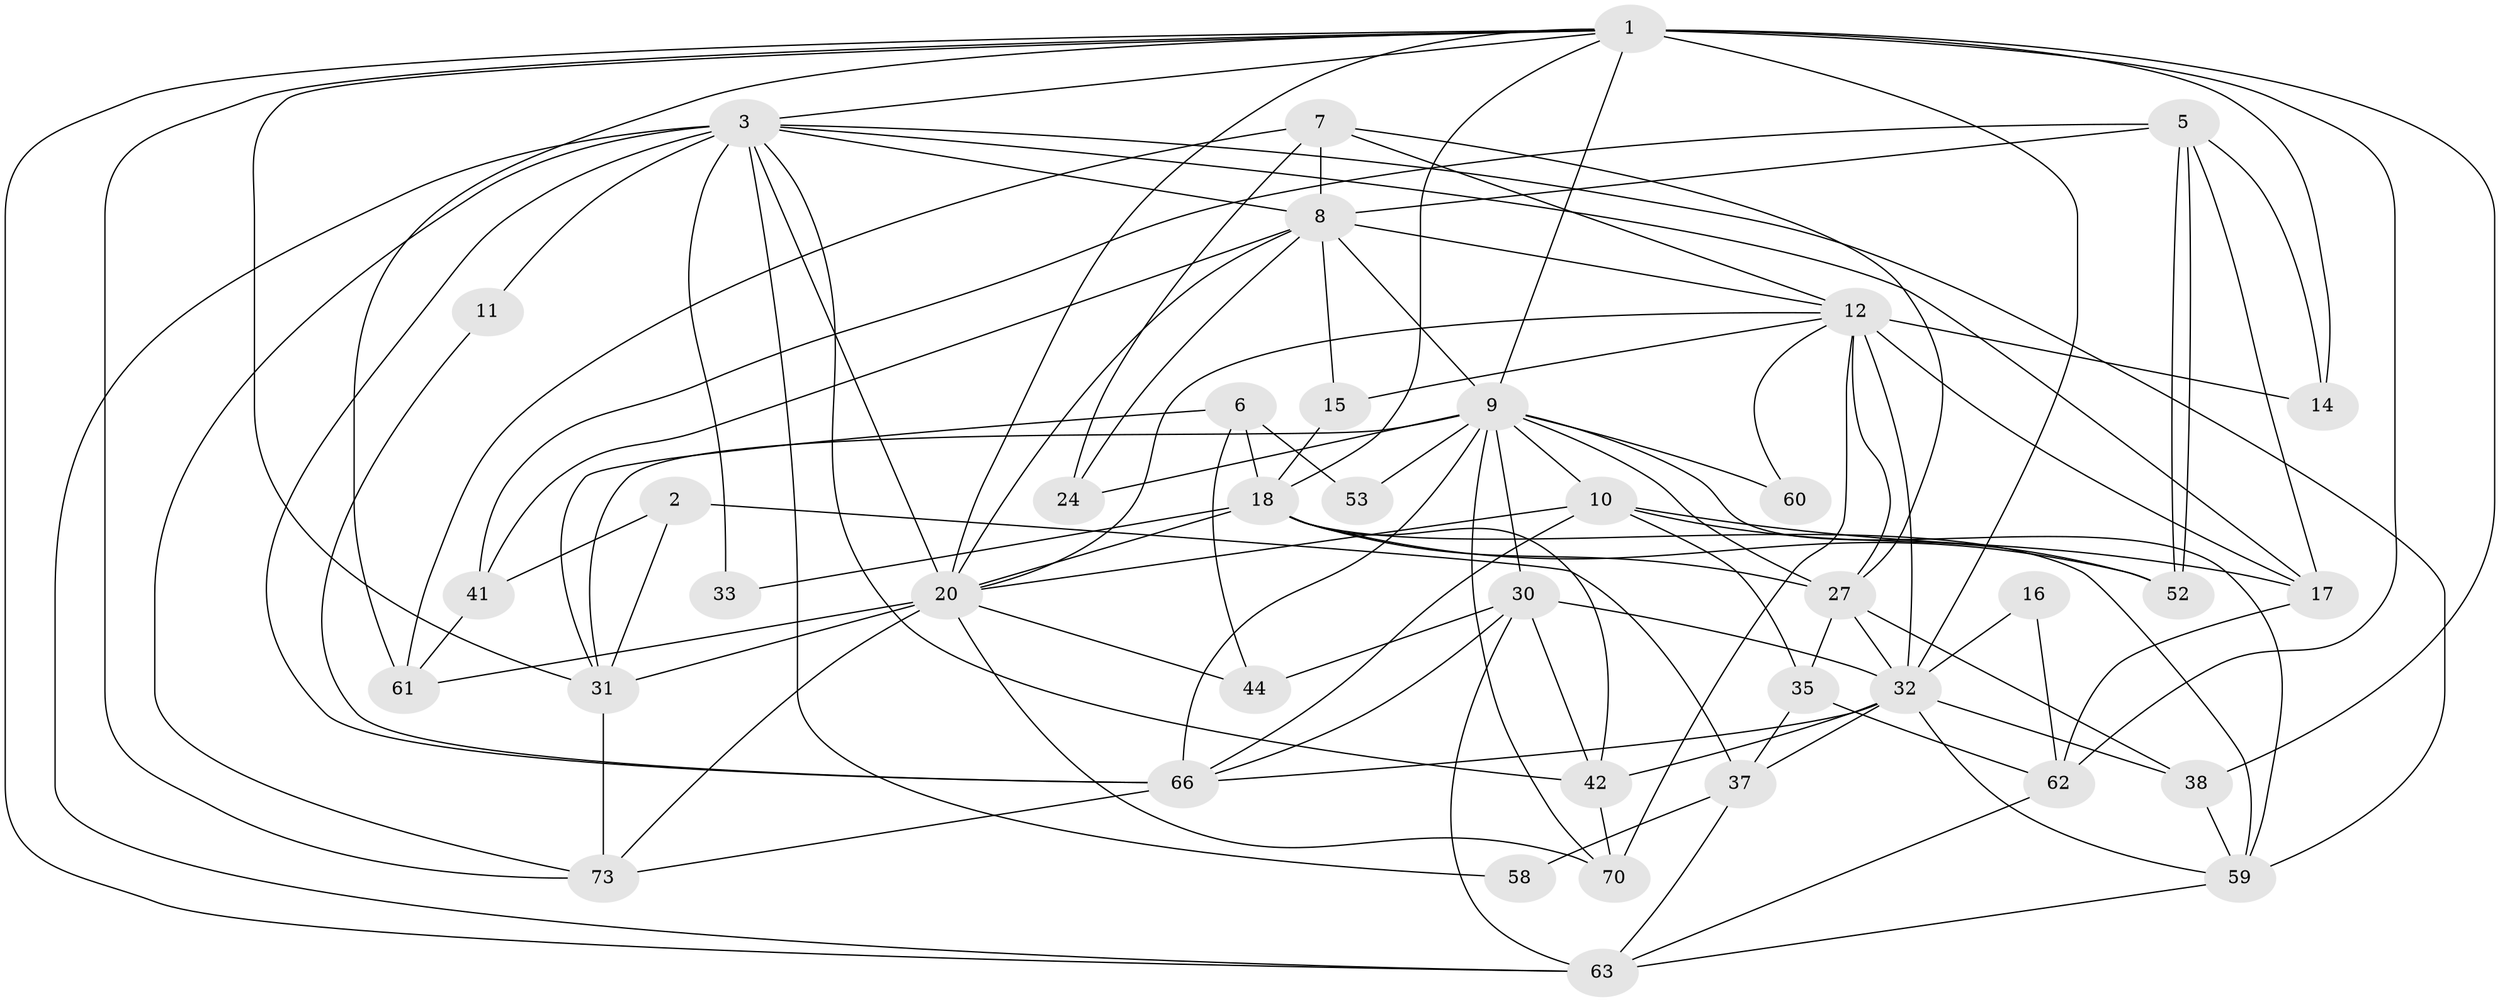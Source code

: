 // original degree distribution, {4: 0.32098765432098764, 3: 0.2222222222222222, 6: 0.07407407407407407, 2: 0.13580246913580246, 5: 0.19753086419753085, 7: 0.04938271604938271}
// Generated by graph-tools (version 1.1) at 2025/15/03/09/25 04:15:17]
// undirected, 40 vertices, 110 edges
graph export_dot {
graph [start="1"]
  node [color=gray90,style=filled];
  1 [super="+13+56"];
  2 [super="+74"];
  3 [super="+4+81+43"];
  5;
  6;
  7 [super="+36"];
  8 [super="+26"];
  9 [super="+75+25"];
  10 [super="+49+21"];
  11;
  12 [super="+71+39"];
  14;
  15;
  16;
  17 [super="+19+68"];
  18 [super="+50+80"];
  20 [super="+46+23+77+22"];
  24;
  27 [super="+28+72"];
  30 [super="+78+45"];
  31 [super="+67"];
  32 [super="+34"];
  33;
  35 [super="+76"];
  37;
  38 [super="+79"];
  41;
  42;
  44;
  52;
  53;
  58;
  59 [super="+65"];
  60;
  61;
  62 [super="+69"];
  63;
  66;
  70;
  73;
  1 -- 62 [weight=2];
  1 -- 3;
  1 -- 73;
  1 -- 61;
  1 -- 14;
  1 -- 32 [weight=2];
  1 -- 18;
  1 -- 38;
  1 -- 9;
  1 -- 63;
  1 -- 31;
  1 -- 20;
  2 -- 31;
  2 -- 37;
  2 -- 41;
  3 -- 66;
  3 -- 11;
  3 -- 33 [weight=2];
  3 -- 8;
  3 -- 42;
  3 -- 17 [weight=2];
  3 -- 58;
  3 -- 63;
  3 -- 73;
  3 -- 59;
  3 -- 20;
  5 -- 52;
  5 -- 52;
  5 -- 8;
  5 -- 14;
  5 -- 41;
  5 -- 17;
  6 -- 44;
  6 -- 53;
  6 -- 18;
  6 -- 31;
  7 -- 24;
  7 -- 61 [weight=2];
  7 -- 8;
  7 -- 27;
  7 -- 12 [weight=2];
  8 -- 41;
  8 -- 9 [weight=2];
  8 -- 12;
  8 -- 24;
  8 -- 15;
  8 -- 20;
  9 -- 24;
  9 -- 10;
  9 -- 27;
  9 -- 31;
  9 -- 66;
  9 -- 70;
  9 -- 53;
  9 -- 59;
  9 -- 60;
  9 -- 30;
  10 -- 35;
  10 -- 52;
  10 -- 66;
  10 -- 17;
  10 -- 20;
  11 -- 66;
  12 -- 60;
  12 -- 14;
  12 -- 15;
  12 -- 27;
  12 -- 17;
  12 -- 70;
  12 -- 32;
  12 -- 20;
  15 -- 18;
  16 -- 62;
  16 -- 32;
  17 -- 62;
  18 -- 20;
  18 -- 33;
  18 -- 59;
  18 -- 52;
  18 -- 42;
  18 -- 27;
  20 -- 44;
  20 -- 31;
  20 -- 61;
  20 -- 73;
  20 -- 70;
  27 -- 38;
  27 -- 35;
  27 -- 32 [weight=2];
  30 -- 66;
  30 -- 42;
  30 -- 63;
  30 -- 44;
  30 -- 32;
  31 -- 73;
  32 -- 66;
  32 -- 42;
  32 -- 37;
  32 -- 38;
  32 -- 59;
  35 -- 37;
  35 -- 62;
  37 -- 63;
  37 -- 58;
  38 -- 59;
  41 -- 61;
  42 -- 70;
  59 -- 63;
  62 -- 63;
  66 -- 73;
}
